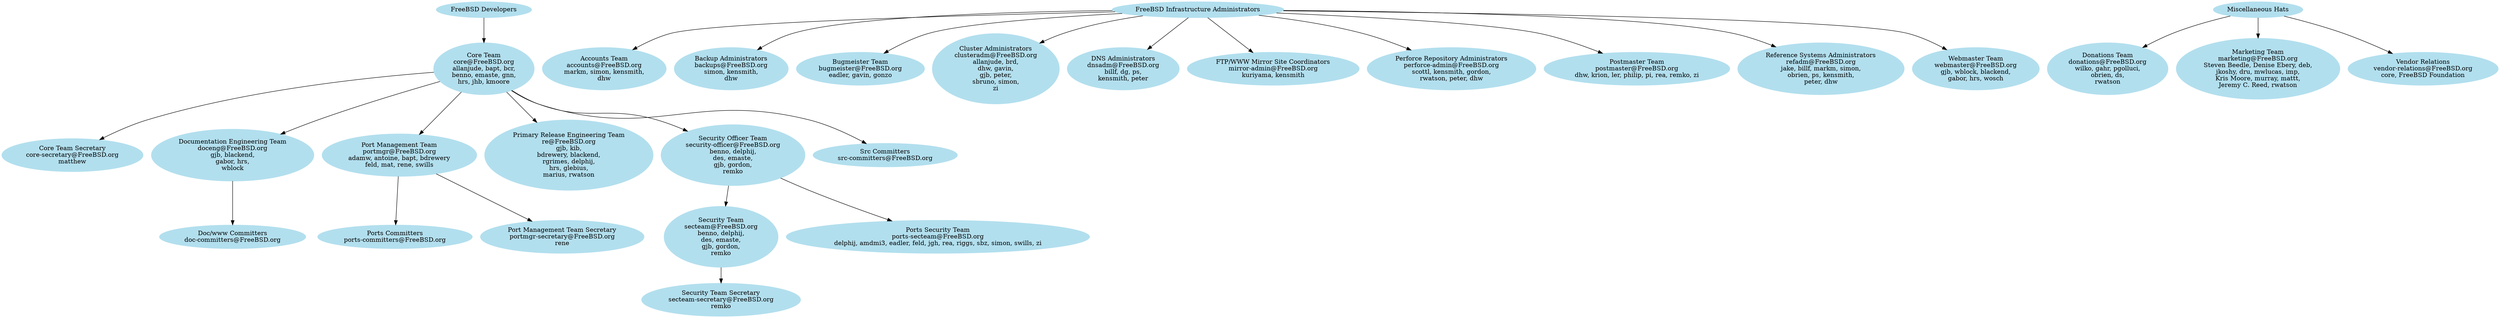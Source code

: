 # $FreeBSD$

# This file is meant to show the infrastructural organization of the
# FreeBSD Project; what kind of teams we have and how they relate to
# each other.
# For a detailed description of the responsibilities and duties of the listed
# teams, please see our Administration page at
# https://www.freebsd.org/administration.html .
# 
# The graphical output can be generated from this file with the following
# command:
# $ dot -T png -o file.png organization.dot
#
# The dot binary is part of the graphics/graphviz port.

digraph org {

node [color=lightblue2, style=filled, bgcolor=black];

# Meta-categories go here

_devel [label="FreeBSD Developers"]
_admin [label="FreeBSD Infrastructure Administrators"]
_misc [label="Miscellaneous Hats"]

# Development teams go here alphabetically sorted

core [label="Core Team\ncore@FreeBSD.org\nallanjude, bapt, bcr,\nbenno, emaste, gnn,\nhrs, jhb, kmoore"]
coresecretary [label="Core Team Secretary\ncore-secretary@FreeBSD.org\nmatthew"]
doccommitters [label="Doc/www Committers\ndoc-committers@FreeBSD.org"]
doceng [label="Documentation Engineering Team\ndoceng@FreeBSD.org\ngjb, blackend,\ngabor, hrs,\nwblock"]
portscommitters [label="Ports Committers\nports-committers@FreeBSD.org"]
portmgr [label="Port Management Team\nportmgr@FreeBSD.org\nadamw, antoine, bapt, bdrewery\nfeld, mat, rene, swills"]
portmgrsecretary [label="Port Management Team Secretary\nportmgr-secretary@FreeBSD.org\nrene"]
re [label="Primary Release Engineering Team\nre@FreeBSD.org\ngjb, kib,\nbdrewery, blackend,\nrgrimes, delphij,\nhrs, glebius,\nmarius, rwatson"]
secteam [label="Security Team\nsecteam@FreeBSD.org\nbenno, delphij,\ndes, emaste,\ngjb, gordon,\nremko"]
portssecteam [label="Ports Security Team\nports-secteam@FreeBSD.org\ndelphij, amdmi3, eadler, feld, jgh, rea, riggs, sbz, simon, swills, zi"]
secteamsecretary [label="Security Team Secretary\nsecteam-secretary@FreeBSD.org\nremko"]
securityofficer [label="Security Officer Team\nsecurity-officer@FreeBSD.org\nbenno, delphij,\ndes, emaste,\ngjb, gordon,\nremko"]
srccommitters [label="Src Committers\nsrc-committers@FreeBSD.org"]

# Admin teams go here alphabetically sorted

accounts [label="Accounts Team\naccounts@FreeBSD.org\nmarkm, simon, kensmith,\ndhw"]
backups [label="Backup Administrators\nbackups@FreeBSD.org\nsimon, kensmith,\ndhw"]
bugmeister [label="Bugmeister Team\nbugmeister@FreeBSD.org\neadler, gavin, gonzo"]
clusteradm [label="Cluster Administrators\nclusteradm@FreeBSD.org\nallanjude, brd,\ndhw, gavin,\ngjb, peter,\nsbruno, simon,\nzi"]
dnsadm [label="DNS Administrators\ndnsadm@FreeBSD.org\nbillf, dg, ps,\nkensmith, peter"]
mirroradmin [label="FTP/WWW Mirror Site Coordinators\nmirror-admin@FreeBSD.org\nkuriyama, kensmith"]
perforceadmin [label="Perforce Repository Administrators\nperforce-admin@FreeBSD.org\nscottl, kensmith, gordon,\nrwatson, peter, dhw"]
postmaster [label="Postmaster Team\npostmaster@FreeBSD.org\ndhw, krion, ler, philip, pi, rea, remko, zi"]
refadm [label="Reference Systems Administrators\nrefadm@FreeBSD.org\njake, billf, markm, simon,\nobrien, ps, kensmith,\npeter, dhw"]
webmaster [label="Webmaster Team\nwebmaster@FreeBSD.org\ngjb, wblock, blackend,\ngabor, hrs, wosch"]

# Misc hats go here alphabetically sorted

donations [label="Donations Team\ndonations@FreeBSD.org\nwilko, gahr, pgolluci,\nobrien, ds,\nrwatson"]
marketing [label="Marketing Team\nmarketing@FreeBSD.org\nSteven Beedle, Denise Ebery, deb,\njkoshy, dru, mwlucas, imp,\nKris Moore, murray, mattt,\nJeremy C. Reed, rwatson"]
vendorrelations [label="Vendor Relations\nvendor-relations@FreeBSD.org\ncore, FreeBSD Foundation"]

# Here are the team relationships.
# Group together all the entries for the superior team.
# Keep the list sorted by the superior team entry.

_admin -> accounts
_admin -> backups
_admin -> bugmeister
_admin -> clusteradm
_admin -> dnsadm
_admin -> mirroradmin
_admin -> perforceadmin
_admin -> refadm
_admin -> postmaster
_admin -> webmaster

_devel -> core

_misc -> donations
_misc -> marketing
_misc -> vendorrelations

core -> coresecretary
core -> doceng
core -> portmgr
core -> re
core -> securityofficer
core -> srccommitters

doceng -> doccommitters

portmgr -> portmgrsecretary
portmgr -> portscommitters

securityofficer -> secteam
securityofficer -> portssecteam

secteam -> secteamsecretary

}
